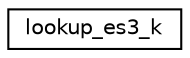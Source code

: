 digraph "Graphical Class Hierarchy"
{
 // INTERACTIVE_SVG=YES
 // LATEX_PDF_SIZE
  edge [fontname="Helvetica",fontsize="10",labelfontname="Helvetica",labelfontsize="10"];
  node [fontname="Helvetica",fontsize="10",shape=record];
  rankdir="LR";
  Node0 [label="lookup_es3_k",height=0.2,width=0.4,color="black", fillcolor="white", style="filled",URL="$interfacesat__vapor__pres__k__mod_1_1lookup__es3__k.html",tooltip=" "];
}
